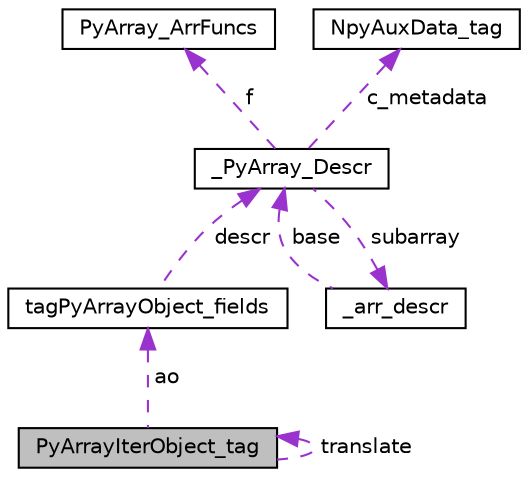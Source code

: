 digraph "PyArrayIterObject_tag"
{
 // LATEX_PDF_SIZE
  edge [fontname="Helvetica",fontsize="10",labelfontname="Helvetica",labelfontsize="10"];
  node [fontname="Helvetica",fontsize="10",shape=record];
  Node1 [label="PyArrayIterObject_tag",height=0.2,width=0.4,color="black", fillcolor="grey75", style="filled", fontcolor="black",tooltip=" "];
  Node2 -> Node1 [dir="back",color="darkorchid3",fontsize="10",style="dashed",label=" ao" ,fontname="Helvetica"];
  Node2 [label="tagPyArrayObject_fields",height=0.2,width=0.4,color="black", fillcolor="white", style="filled",URL="$structtagPyArrayObject__fields.html",tooltip=" "];
  Node3 -> Node2 [dir="back",color="darkorchid3",fontsize="10",style="dashed",label=" descr" ,fontname="Helvetica"];
  Node3 [label="_PyArray_Descr",height=0.2,width=0.4,color="black", fillcolor="white", style="filled",URL="$struct__PyArray__Descr.html",tooltip=" "];
  Node4 -> Node3 [dir="back",color="darkorchid3",fontsize="10",style="dashed",label=" f" ,fontname="Helvetica"];
  Node4 [label="PyArray_ArrFuncs",height=0.2,width=0.4,color="black", fillcolor="white", style="filled",URL="$structPyArray__ArrFuncs.html",tooltip=" "];
  Node5 -> Node3 [dir="back",color="darkorchid3",fontsize="10",style="dashed",label=" subarray" ,fontname="Helvetica"];
  Node5 [label="_arr_descr",height=0.2,width=0.4,color="black", fillcolor="white", style="filled",URL="$struct__arr__descr.html",tooltip=" "];
  Node3 -> Node5 [dir="back",color="darkorchid3",fontsize="10",style="dashed",label=" base" ,fontname="Helvetica"];
  Node6 -> Node3 [dir="back",color="darkorchid3",fontsize="10",style="dashed",label=" c_metadata" ,fontname="Helvetica"];
  Node6 [label="NpyAuxData_tag",height=0.2,width=0.4,color="black", fillcolor="white", style="filled",URL="$structNpyAuxData__tag.html",tooltip=" "];
  Node1 -> Node1 [dir="back",color="darkorchid3",fontsize="10",style="dashed",label=" translate" ,fontname="Helvetica"];
}
